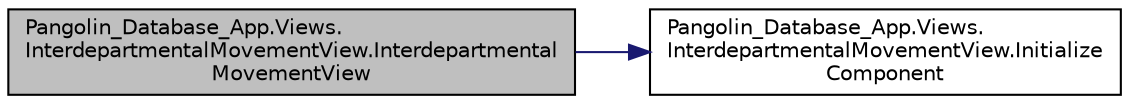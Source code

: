 digraph "Pangolin_Database_App.Views.InterdepartmentalMovementView.InterdepartmentalMovementView"
{
 // LATEX_PDF_SIZE
  edge [fontname="Helvetica",fontsize="10",labelfontname="Helvetica",labelfontsize="10"];
  node [fontname="Helvetica",fontsize="10",shape=record];
  rankdir="LR";
  Node1 [label="Pangolin_Database_App.Views.\lInterdepartmentalMovementView.Interdepartmental\lMovementView",height=0.2,width=0.4,color="black", fillcolor="grey75", style="filled", fontcolor="black",tooltip=" "];
  Node1 -> Node2 [color="midnightblue",fontsize="10",style="solid"];
  Node2 [label="Pangolin_Database_App.Views.\lInterdepartmentalMovementView.Initialize\lComponent",height=0.2,width=0.4,color="black", fillcolor="white", style="filled",URL="$class_pangolin___database___app_1_1_views_1_1_interdepartmental_movement_view.html#a79488ca0c6bb11023e2057fa112f763b",tooltip="InitializeComponent"];
}

